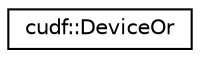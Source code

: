 digraph "Graphical Class Hierarchy"
{
  edge [fontname="Helvetica",fontsize="10",labelfontname="Helvetica",labelfontsize="10"];
  node [fontname="Helvetica",fontsize="10",shape=record];
  rankdir="LR";
  Node0 [label="cudf::DeviceOr",height=0.2,width=0.4,color="black", fillcolor="white", style="filled",URL="$structcudf_1_1DeviceOr.html"];
}
